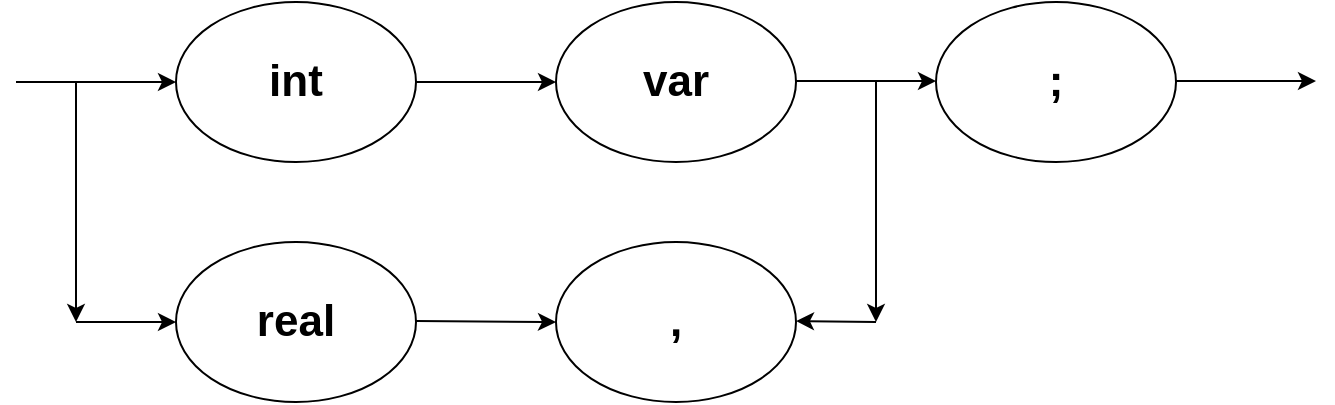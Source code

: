 <mxfile version="26.0.16">
  <diagram name="Page-1" id="Ss3UJJ64P9Huf4VyUmf2">
    <mxGraphModel dx="1434" dy="790" grid="1" gridSize="10" guides="1" tooltips="1" connect="1" arrows="1" fold="1" page="1" pageScale="1" pageWidth="850" pageHeight="1100" math="0" shadow="0">
      <root>
        <mxCell id="0" />
        <mxCell id="1" parent="0" />
        <mxCell id="IEgMDDNzGHttoTMQ-InG-1" value="&lt;font style=&quot;font-size: 22px;&quot;&gt;&lt;b&gt;int&lt;/b&gt;&lt;/font&gt;" style="ellipse;whiteSpace=wrap;html=1;" vertex="1" parent="1">
          <mxGeometry x="130" y="320" width="120" height="80" as="geometry" />
        </mxCell>
        <mxCell id="IEgMDDNzGHttoTMQ-InG-2" value="" style="endArrow=classic;html=1;rounded=0;entryX=0;entryY=0.5;entryDx=0;entryDy=0;" edge="1" parent="1" target="IEgMDDNzGHttoTMQ-InG-1">
          <mxGeometry width="50" height="50" relative="1" as="geometry">
            <mxPoint x="50" y="360" as="sourcePoint" />
            <mxPoint x="60" y="330" as="targetPoint" />
          </mxGeometry>
        </mxCell>
        <mxCell id="IEgMDDNzGHttoTMQ-InG-4" value="&lt;font style=&quot;font-size: 22px;&quot;&gt;&lt;b&gt;&lt;font&gt;var&lt;/font&gt;&lt;/b&gt;&lt;/font&gt;" style="ellipse;whiteSpace=wrap;html=1;" vertex="1" parent="1">
          <mxGeometry x="320" y="320" width="120" height="80" as="geometry" />
        </mxCell>
        <mxCell id="IEgMDDNzGHttoTMQ-InG-5" value="" style="endArrow=classic;html=1;rounded=0;entryX=0;entryY=0.5;entryDx=0;entryDy=0;" edge="1" parent="1" target="IEgMDDNzGHttoTMQ-InG-4">
          <mxGeometry width="50" height="50" relative="1" as="geometry">
            <mxPoint x="250" y="360" as="sourcePoint" />
            <mxPoint x="260" y="330" as="targetPoint" />
          </mxGeometry>
        </mxCell>
        <mxCell id="IEgMDDNzGHttoTMQ-InG-6" value="" style="endArrow=classic;html=1;rounded=0;" edge="1" parent="1">
          <mxGeometry width="50" height="50" relative="1" as="geometry">
            <mxPoint x="80" y="360" as="sourcePoint" />
            <mxPoint x="80" y="480" as="targetPoint" />
          </mxGeometry>
        </mxCell>
        <mxCell id="IEgMDDNzGHttoTMQ-InG-7" value="&lt;b&gt;&lt;font style=&quot;font-size: 22px;&quot;&gt;real&lt;/font&gt;&lt;/b&gt;" style="ellipse;whiteSpace=wrap;html=1;" vertex="1" parent="1">
          <mxGeometry x="130" y="440" width="120" height="80" as="geometry" />
        </mxCell>
        <mxCell id="IEgMDDNzGHttoTMQ-InG-8" value="&lt;b&gt;&lt;font style=&quot;font-size: 22px;&quot;&gt;,&lt;/font&gt;&lt;/b&gt;" style="ellipse;whiteSpace=wrap;html=1;" vertex="1" parent="1">
          <mxGeometry x="320" y="440" width="120" height="80" as="geometry" />
        </mxCell>
        <mxCell id="IEgMDDNzGHttoTMQ-InG-9" value="&lt;b&gt;&lt;font style=&quot;font-size: 22px;&quot;&gt;;&lt;/font&gt;&lt;/b&gt;" style="ellipse;whiteSpace=wrap;html=1;" vertex="1" parent="1">
          <mxGeometry x="510" y="320" width="120" height="80" as="geometry" />
        </mxCell>
        <mxCell id="IEgMDDNzGHttoTMQ-InG-10" value="" style="endArrow=classic;html=1;rounded=0;entryX=0;entryY=0.5;entryDx=0;entryDy=0;" edge="1" parent="1">
          <mxGeometry width="50" height="50" relative="1" as="geometry">
            <mxPoint x="440" y="359.5" as="sourcePoint" />
            <mxPoint x="510" y="359.5" as="targetPoint" />
          </mxGeometry>
        </mxCell>
        <mxCell id="IEgMDDNzGHttoTMQ-InG-11" value="" style="endArrow=classic;html=1;rounded=0;entryX=0;entryY=0.5;entryDx=0;entryDy=0;" edge="1" parent="1" target="IEgMDDNzGHttoTMQ-InG-7">
          <mxGeometry width="50" height="50" relative="1" as="geometry">
            <mxPoint x="80" y="480" as="sourcePoint" />
            <mxPoint x="120" y="450" as="targetPoint" />
          </mxGeometry>
        </mxCell>
        <mxCell id="IEgMDDNzGHttoTMQ-InG-12" value="" style="endArrow=classic;html=1;rounded=0;entryX=0;entryY=0.5;entryDx=0;entryDy=0;" edge="1" parent="1" target="IEgMDDNzGHttoTMQ-InG-8">
          <mxGeometry width="50" height="50" relative="1" as="geometry">
            <mxPoint x="250" y="479.5" as="sourcePoint" />
            <mxPoint x="320" y="480" as="targetPoint" />
          </mxGeometry>
        </mxCell>
        <mxCell id="IEgMDDNzGHttoTMQ-InG-13" value="" style="endArrow=classic;html=1;rounded=0;" edge="1" parent="1">
          <mxGeometry width="50" height="50" relative="1" as="geometry">
            <mxPoint x="480" y="360" as="sourcePoint" />
            <mxPoint x="480" y="480" as="targetPoint" />
          </mxGeometry>
        </mxCell>
        <mxCell id="IEgMDDNzGHttoTMQ-InG-14" value="" style="endArrow=classic;html=1;rounded=0;" edge="1" parent="1">
          <mxGeometry width="50" height="50" relative="1" as="geometry">
            <mxPoint x="480" y="480" as="sourcePoint" />
            <mxPoint x="440" y="479.5" as="targetPoint" />
          </mxGeometry>
        </mxCell>
        <mxCell id="IEgMDDNzGHttoTMQ-InG-15" value="" style="endArrow=classic;html=1;rounded=0;entryX=0;entryY=0.5;entryDx=0;entryDy=0;" edge="1" parent="1">
          <mxGeometry width="50" height="50" relative="1" as="geometry">
            <mxPoint x="630" y="359.5" as="sourcePoint" />
            <mxPoint x="700" y="359.5" as="targetPoint" />
          </mxGeometry>
        </mxCell>
      </root>
    </mxGraphModel>
  </diagram>
</mxfile>

